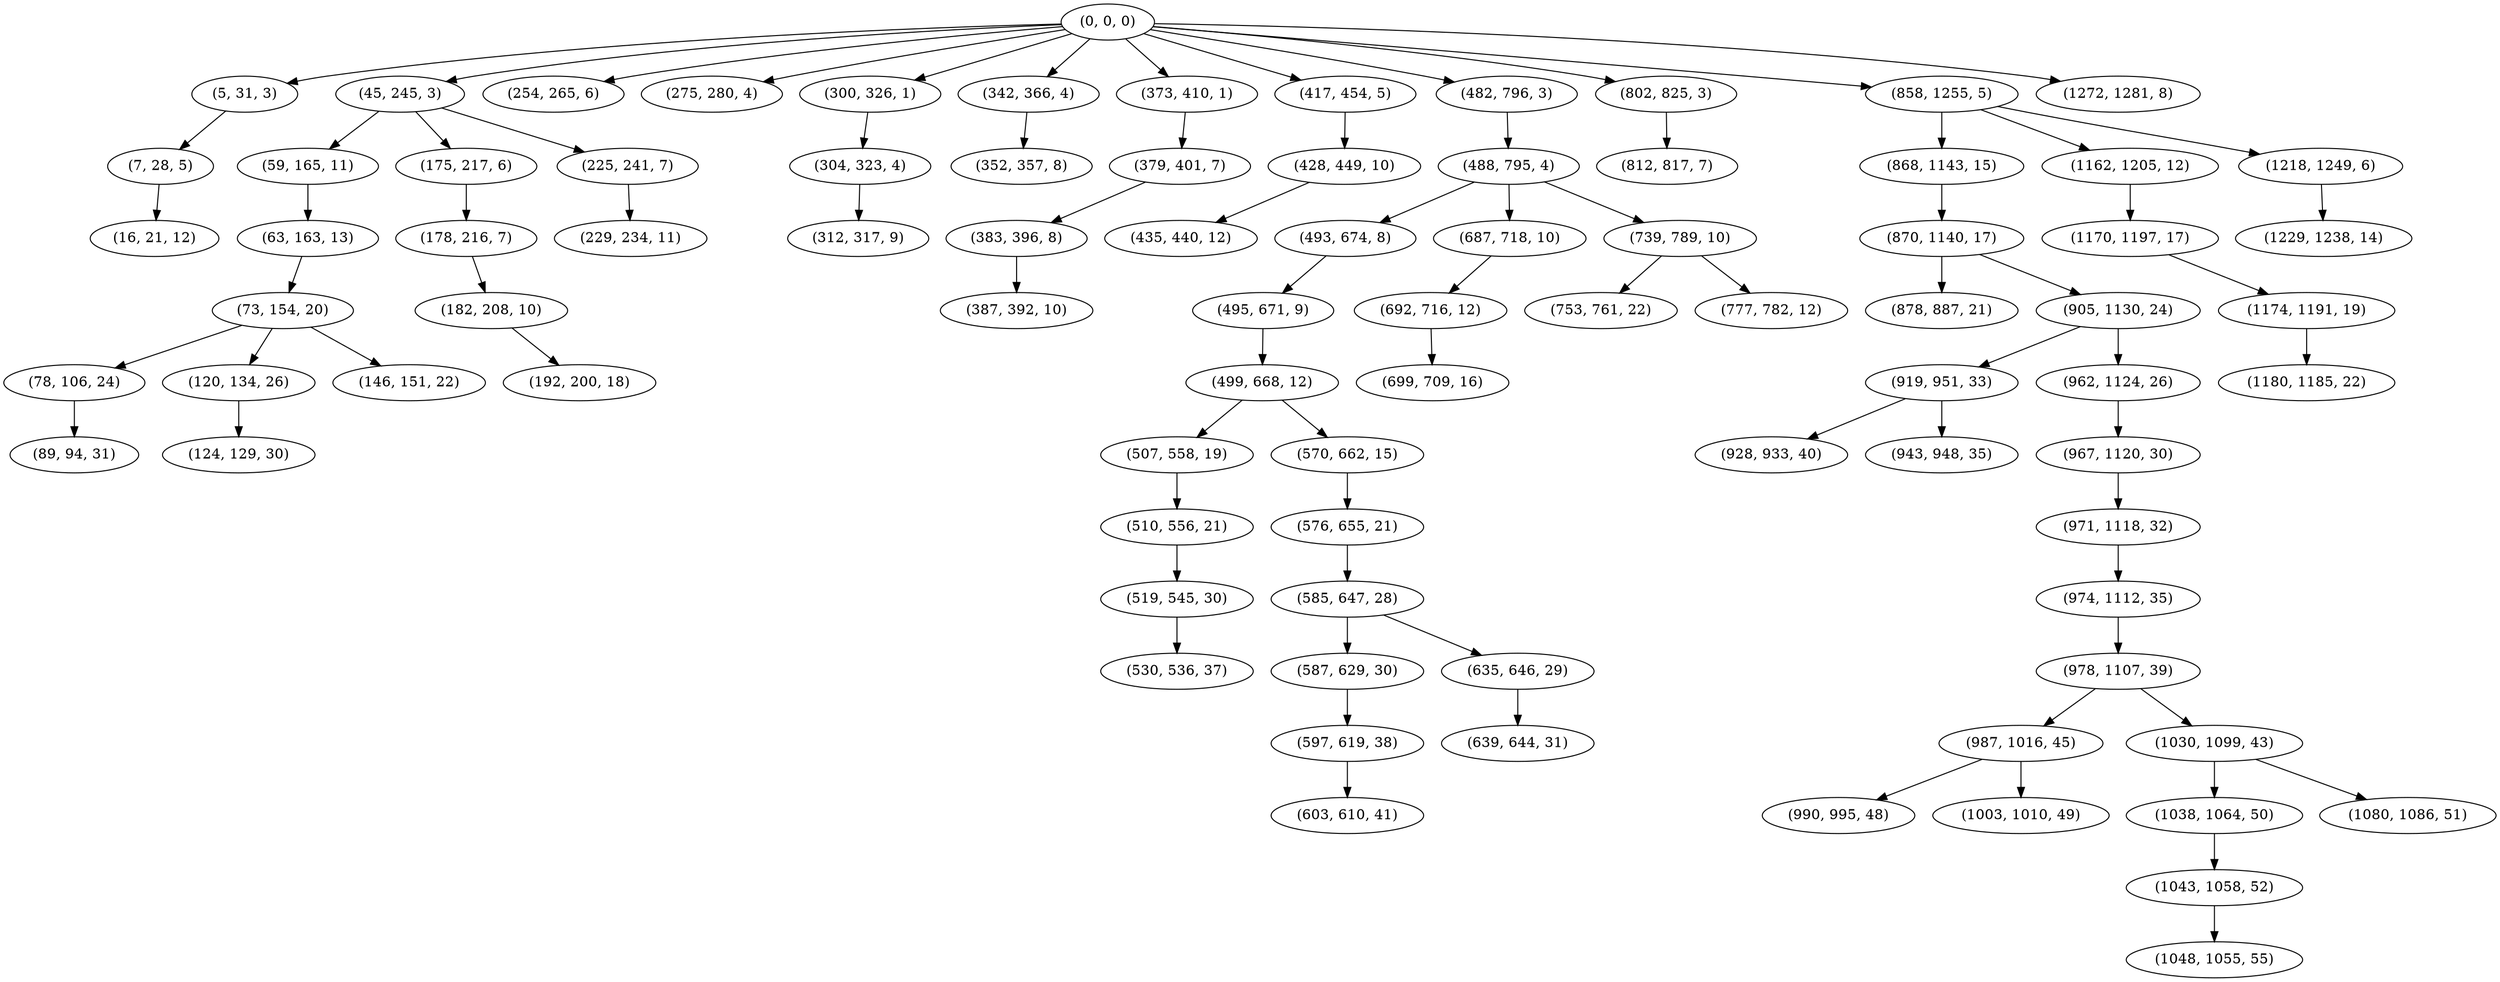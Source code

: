 digraph tree {
    "(0, 0, 0)";
    "(5, 31, 3)";
    "(7, 28, 5)";
    "(16, 21, 12)";
    "(45, 245, 3)";
    "(59, 165, 11)";
    "(63, 163, 13)";
    "(73, 154, 20)";
    "(78, 106, 24)";
    "(89, 94, 31)";
    "(120, 134, 26)";
    "(124, 129, 30)";
    "(146, 151, 22)";
    "(175, 217, 6)";
    "(178, 216, 7)";
    "(182, 208, 10)";
    "(192, 200, 18)";
    "(225, 241, 7)";
    "(229, 234, 11)";
    "(254, 265, 6)";
    "(275, 280, 4)";
    "(300, 326, 1)";
    "(304, 323, 4)";
    "(312, 317, 9)";
    "(342, 366, 4)";
    "(352, 357, 8)";
    "(373, 410, 1)";
    "(379, 401, 7)";
    "(383, 396, 8)";
    "(387, 392, 10)";
    "(417, 454, 5)";
    "(428, 449, 10)";
    "(435, 440, 12)";
    "(482, 796, 3)";
    "(488, 795, 4)";
    "(493, 674, 8)";
    "(495, 671, 9)";
    "(499, 668, 12)";
    "(507, 558, 19)";
    "(510, 556, 21)";
    "(519, 545, 30)";
    "(530, 536, 37)";
    "(570, 662, 15)";
    "(576, 655, 21)";
    "(585, 647, 28)";
    "(587, 629, 30)";
    "(597, 619, 38)";
    "(603, 610, 41)";
    "(635, 646, 29)";
    "(639, 644, 31)";
    "(687, 718, 10)";
    "(692, 716, 12)";
    "(699, 709, 16)";
    "(739, 789, 10)";
    "(753, 761, 22)";
    "(777, 782, 12)";
    "(802, 825, 3)";
    "(812, 817, 7)";
    "(858, 1255, 5)";
    "(868, 1143, 15)";
    "(870, 1140, 17)";
    "(878, 887, 21)";
    "(905, 1130, 24)";
    "(919, 951, 33)";
    "(928, 933, 40)";
    "(943, 948, 35)";
    "(962, 1124, 26)";
    "(967, 1120, 30)";
    "(971, 1118, 32)";
    "(974, 1112, 35)";
    "(978, 1107, 39)";
    "(987, 1016, 45)";
    "(990, 995, 48)";
    "(1003, 1010, 49)";
    "(1030, 1099, 43)";
    "(1038, 1064, 50)";
    "(1043, 1058, 52)";
    "(1048, 1055, 55)";
    "(1080, 1086, 51)";
    "(1162, 1205, 12)";
    "(1170, 1197, 17)";
    "(1174, 1191, 19)";
    "(1180, 1185, 22)";
    "(1218, 1249, 6)";
    "(1229, 1238, 14)";
    "(1272, 1281, 8)";
    "(0, 0, 0)" -> "(5, 31, 3)";
    "(0, 0, 0)" -> "(45, 245, 3)";
    "(0, 0, 0)" -> "(254, 265, 6)";
    "(0, 0, 0)" -> "(275, 280, 4)";
    "(0, 0, 0)" -> "(300, 326, 1)";
    "(0, 0, 0)" -> "(342, 366, 4)";
    "(0, 0, 0)" -> "(373, 410, 1)";
    "(0, 0, 0)" -> "(417, 454, 5)";
    "(0, 0, 0)" -> "(482, 796, 3)";
    "(0, 0, 0)" -> "(802, 825, 3)";
    "(0, 0, 0)" -> "(858, 1255, 5)";
    "(0, 0, 0)" -> "(1272, 1281, 8)";
    "(5, 31, 3)" -> "(7, 28, 5)";
    "(7, 28, 5)" -> "(16, 21, 12)";
    "(45, 245, 3)" -> "(59, 165, 11)";
    "(45, 245, 3)" -> "(175, 217, 6)";
    "(45, 245, 3)" -> "(225, 241, 7)";
    "(59, 165, 11)" -> "(63, 163, 13)";
    "(63, 163, 13)" -> "(73, 154, 20)";
    "(73, 154, 20)" -> "(78, 106, 24)";
    "(73, 154, 20)" -> "(120, 134, 26)";
    "(73, 154, 20)" -> "(146, 151, 22)";
    "(78, 106, 24)" -> "(89, 94, 31)";
    "(120, 134, 26)" -> "(124, 129, 30)";
    "(175, 217, 6)" -> "(178, 216, 7)";
    "(178, 216, 7)" -> "(182, 208, 10)";
    "(182, 208, 10)" -> "(192, 200, 18)";
    "(225, 241, 7)" -> "(229, 234, 11)";
    "(300, 326, 1)" -> "(304, 323, 4)";
    "(304, 323, 4)" -> "(312, 317, 9)";
    "(342, 366, 4)" -> "(352, 357, 8)";
    "(373, 410, 1)" -> "(379, 401, 7)";
    "(379, 401, 7)" -> "(383, 396, 8)";
    "(383, 396, 8)" -> "(387, 392, 10)";
    "(417, 454, 5)" -> "(428, 449, 10)";
    "(428, 449, 10)" -> "(435, 440, 12)";
    "(482, 796, 3)" -> "(488, 795, 4)";
    "(488, 795, 4)" -> "(493, 674, 8)";
    "(488, 795, 4)" -> "(687, 718, 10)";
    "(488, 795, 4)" -> "(739, 789, 10)";
    "(493, 674, 8)" -> "(495, 671, 9)";
    "(495, 671, 9)" -> "(499, 668, 12)";
    "(499, 668, 12)" -> "(507, 558, 19)";
    "(499, 668, 12)" -> "(570, 662, 15)";
    "(507, 558, 19)" -> "(510, 556, 21)";
    "(510, 556, 21)" -> "(519, 545, 30)";
    "(519, 545, 30)" -> "(530, 536, 37)";
    "(570, 662, 15)" -> "(576, 655, 21)";
    "(576, 655, 21)" -> "(585, 647, 28)";
    "(585, 647, 28)" -> "(587, 629, 30)";
    "(585, 647, 28)" -> "(635, 646, 29)";
    "(587, 629, 30)" -> "(597, 619, 38)";
    "(597, 619, 38)" -> "(603, 610, 41)";
    "(635, 646, 29)" -> "(639, 644, 31)";
    "(687, 718, 10)" -> "(692, 716, 12)";
    "(692, 716, 12)" -> "(699, 709, 16)";
    "(739, 789, 10)" -> "(753, 761, 22)";
    "(739, 789, 10)" -> "(777, 782, 12)";
    "(802, 825, 3)" -> "(812, 817, 7)";
    "(858, 1255, 5)" -> "(868, 1143, 15)";
    "(858, 1255, 5)" -> "(1162, 1205, 12)";
    "(858, 1255, 5)" -> "(1218, 1249, 6)";
    "(868, 1143, 15)" -> "(870, 1140, 17)";
    "(870, 1140, 17)" -> "(878, 887, 21)";
    "(870, 1140, 17)" -> "(905, 1130, 24)";
    "(905, 1130, 24)" -> "(919, 951, 33)";
    "(905, 1130, 24)" -> "(962, 1124, 26)";
    "(919, 951, 33)" -> "(928, 933, 40)";
    "(919, 951, 33)" -> "(943, 948, 35)";
    "(962, 1124, 26)" -> "(967, 1120, 30)";
    "(967, 1120, 30)" -> "(971, 1118, 32)";
    "(971, 1118, 32)" -> "(974, 1112, 35)";
    "(974, 1112, 35)" -> "(978, 1107, 39)";
    "(978, 1107, 39)" -> "(987, 1016, 45)";
    "(978, 1107, 39)" -> "(1030, 1099, 43)";
    "(987, 1016, 45)" -> "(990, 995, 48)";
    "(987, 1016, 45)" -> "(1003, 1010, 49)";
    "(1030, 1099, 43)" -> "(1038, 1064, 50)";
    "(1030, 1099, 43)" -> "(1080, 1086, 51)";
    "(1038, 1064, 50)" -> "(1043, 1058, 52)";
    "(1043, 1058, 52)" -> "(1048, 1055, 55)";
    "(1162, 1205, 12)" -> "(1170, 1197, 17)";
    "(1170, 1197, 17)" -> "(1174, 1191, 19)";
    "(1174, 1191, 19)" -> "(1180, 1185, 22)";
    "(1218, 1249, 6)" -> "(1229, 1238, 14)";
}
